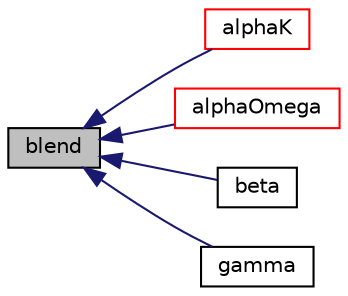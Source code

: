 digraph "blend"
{
  bgcolor="transparent";
  edge [fontname="Helvetica",fontsize="10",labelfontname="Helvetica",labelfontsize="10"];
  node [fontname="Helvetica",fontsize="10",shape=record];
  rankdir="LR";
  Node1 [label="blend",height=0.2,width=0.4,color="black", fillcolor="grey75", style="filled", fontcolor="black"];
  Node1 -> Node2 [dir="back",color="midnightblue",fontsize="10",style="solid",fontname="Helvetica"];
  Node2 [label="alphaK",height=0.2,width=0.4,color="red",URL="$a01244.html#ad776870b7ba1cb927beb7babd186e87d"];
  Node1 -> Node3 [dir="back",color="midnightblue",fontsize="10",style="solid",fontname="Helvetica"];
  Node3 [label="alphaOmega",height=0.2,width=0.4,color="red",URL="$a01244.html#a5632dc68668a347331980e6b57cbad9f"];
  Node1 -> Node4 [dir="back",color="midnightblue",fontsize="10",style="solid",fontname="Helvetica"];
  Node4 [label="beta",height=0.2,width=0.4,color="black",URL="$a01244.html#a9cdd6dbba8dfc26cdfcb03b8d42bfb32"];
  Node1 -> Node5 [dir="back",color="midnightblue",fontsize="10",style="solid",fontname="Helvetica"];
  Node5 [label="gamma",height=0.2,width=0.4,color="black",URL="$a01244.html#abb606f880d325889c6b50cd29163f15d"];
}
